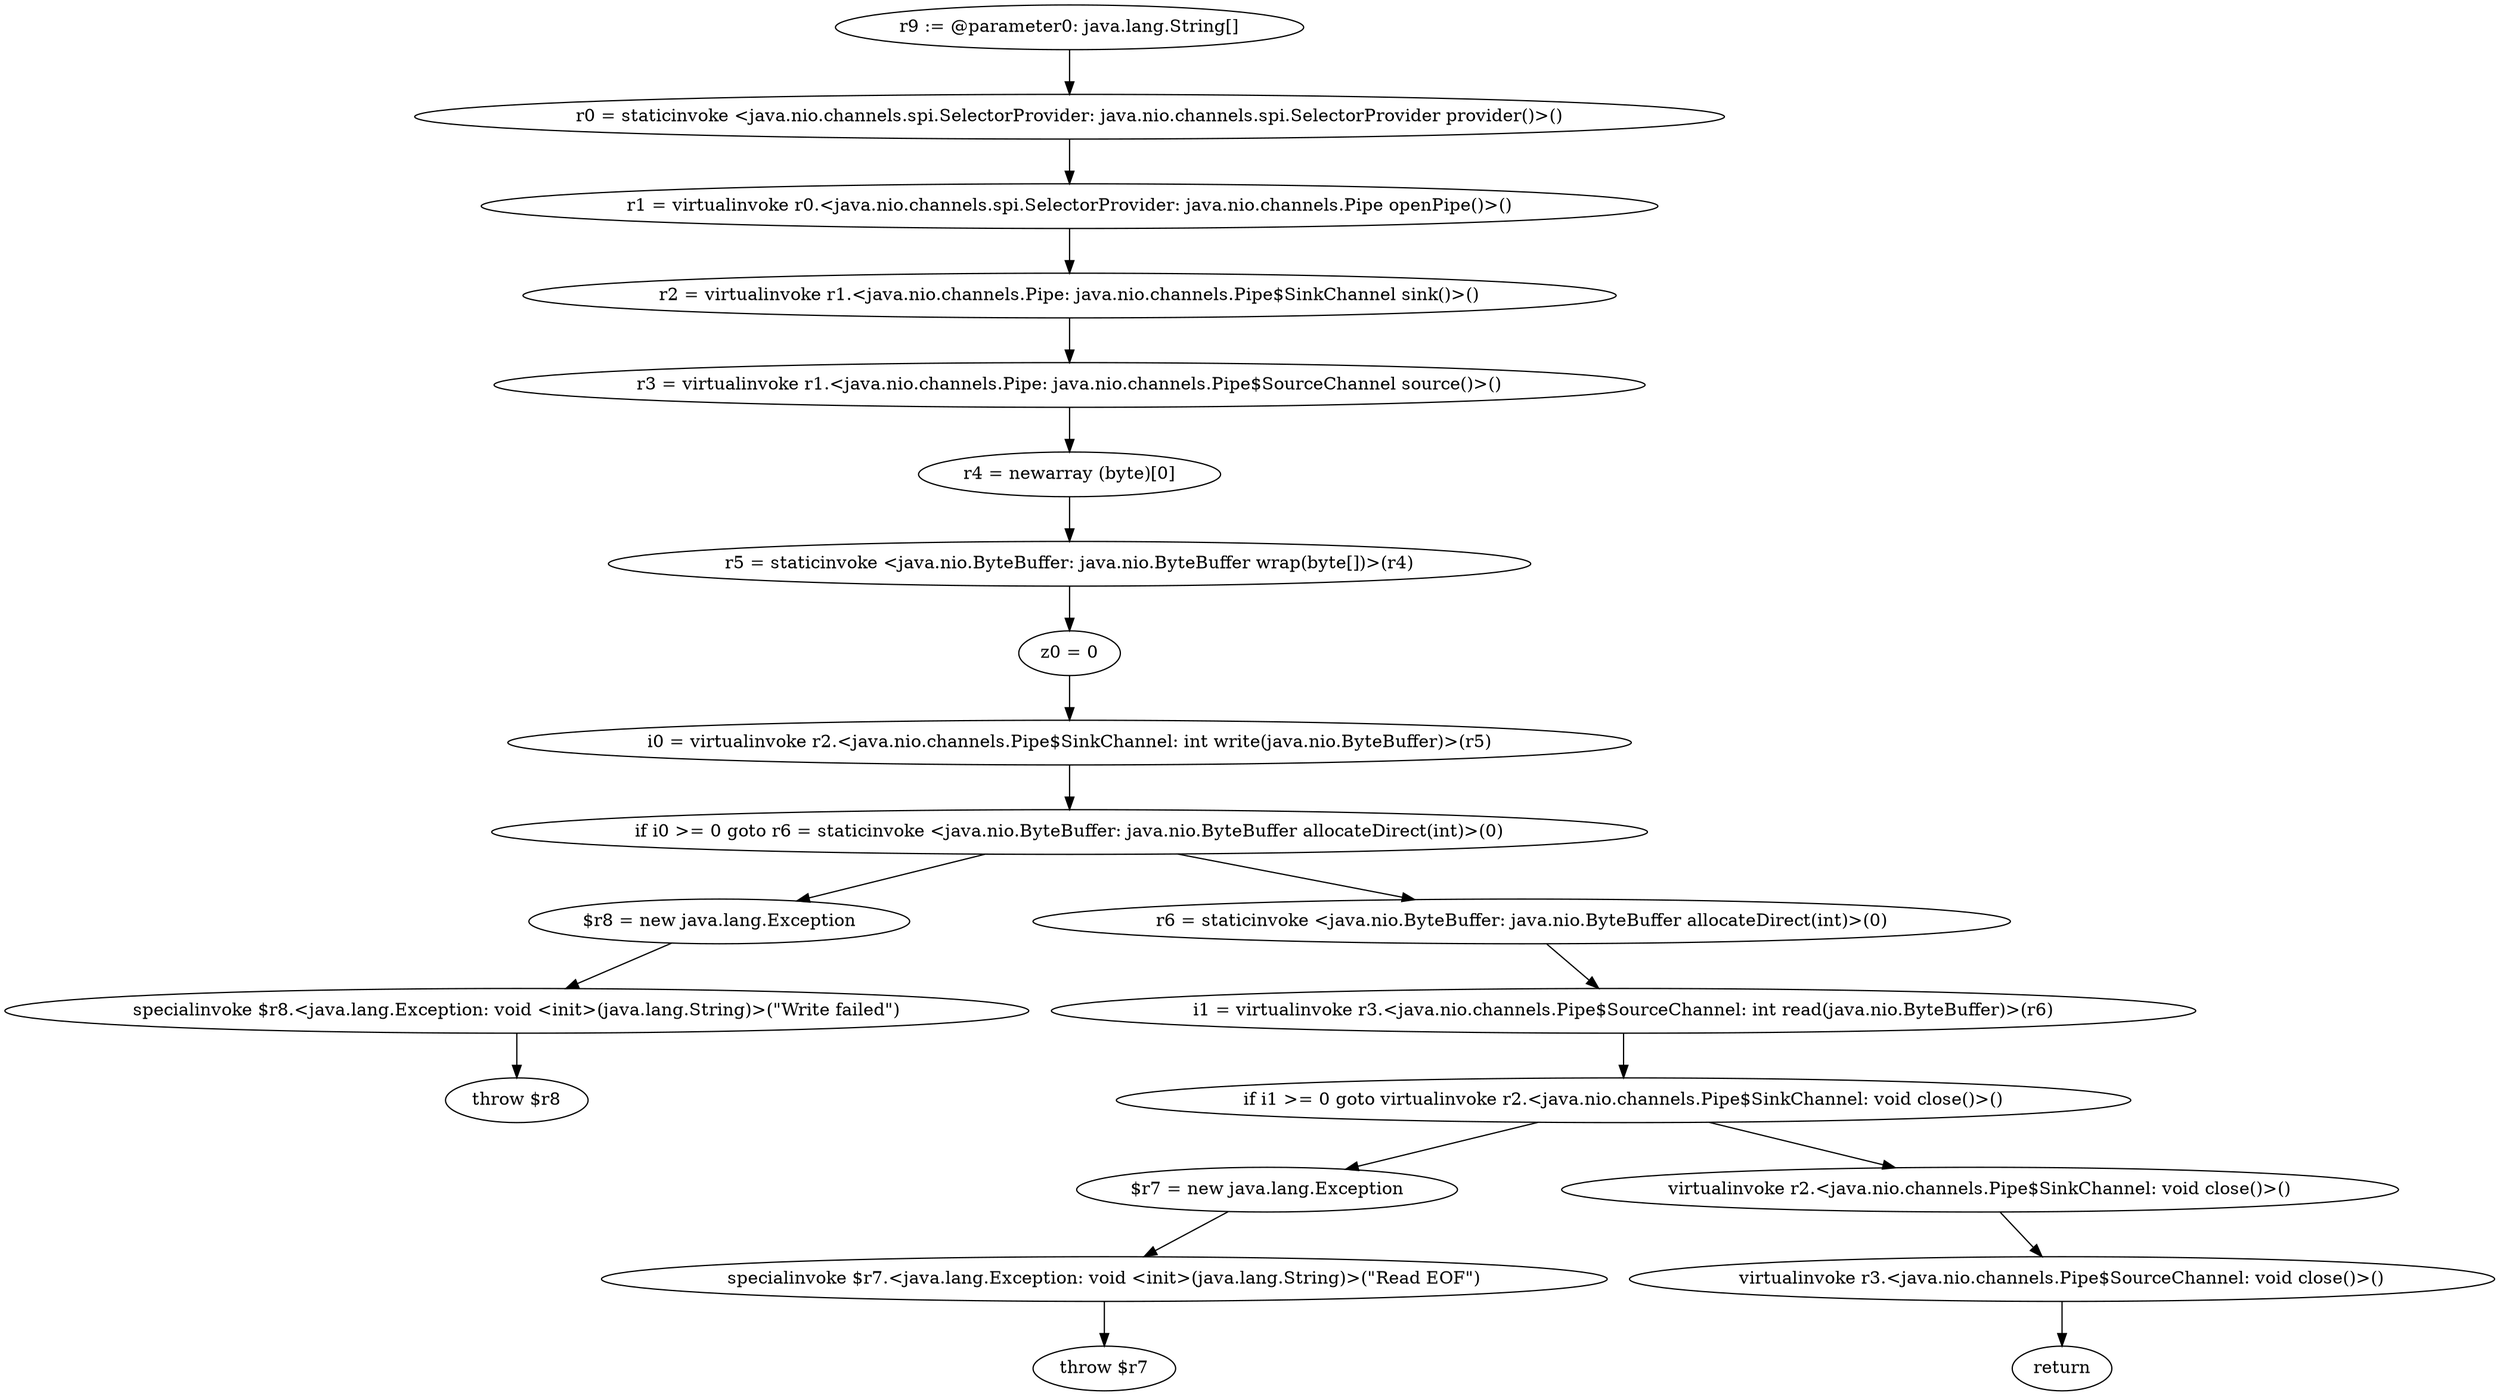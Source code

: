 digraph "unitGraph" {
    "r9 := @parameter0: java.lang.String[]"
    "r0 = staticinvoke <java.nio.channels.spi.SelectorProvider: java.nio.channels.spi.SelectorProvider provider()>()"
    "r1 = virtualinvoke r0.<java.nio.channels.spi.SelectorProvider: java.nio.channels.Pipe openPipe()>()"
    "r2 = virtualinvoke r1.<java.nio.channels.Pipe: java.nio.channels.Pipe$SinkChannel sink()>()"
    "r3 = virtualinvoke r1.<java.nio.channels.Pipe: java.nio.channels.Pipe$SourceChannel source()>()"
    "r4 = newarray (byte)[0]"
    "r5 = staticinvoke <java.nio.ByteBuffer: java.nio.ByteBuffer wrap(byte[])>(r4)"
    "z0 = 0"
    "i0 = virtualinvoke r2.<java.nio.channels.Pipe$SinkChannel: int write(java.nio.ByteBuffer)>(r5)"
    "if i0 >= 0 goto r6 = staticinvoke <java.nio.ByteBuffer: java.nio.ByteBuffer allocateDirect(int)>(0)"
    "$r8 = new java.lang.Exception"
    "specialinvoke $r8.<java.lang.Exception: void <init>(java.lang.String)>(\"Write failed\")"
    "throw $r8"
    "r6 = staticinvoke <java.nio.ByteBuffer: java.nio.ByteBuffer allocateDirect(int)>(0)"
    "i1 = virtualinvoke r3.<java.nio.channels.Pipe$SourceChannel: int read(java.nio.ByteBuffer)>(r6)"
    "if i1 >= 0 goto virtualinvoke r2.<java.nio.channels.Pipe$SinkChannel: void close()>()"
    "$r7 = new java.lang.Exception"
    "specialinvoke $r7.<java.lang.Exception: void <init>(java.lang.String)>(\"Read EOF\")"
    "throw $r7"
    "virtualinvoke r2.<java.nio.channels.Pipe$SinkChannel: void close()>()"
    "virtualinvoke r3.<java.nio.channels.Pipe$SourceChannel: void close()>()"
    "return"
    "r9 := @parameter0: java.lang.String[]"->"r0 = staticinvoke <java.nio.channels.spi.SelectorProvider: java.nio.channels.spi.SelectorProvider provider()>()";
    "r0 = staticinvoke <java.nio.channels.spi.SelectorProvider: java.nio.channels.spi.SelectorProvider provider()>()"->"r1 = virtualinvoke r0.<java.nio.channels.spi.SelectorProvider: java.nio.channels.Pipe openPipe()>()";
    "r1 = virtualinvoke r0.<java.nio.channels.spi.SelectorProvider: java.nio.channels.Pipe openPipe()>()"->"r2 = virtualinvoke r1.<java.nio.channels.Pipe: java.nio.channels.Pipe$SinkChannel sink()>()";
    "r2 = virtualinvoke r1.<java.nio.channels.Pipe: java.nio.channels.Pipe$SinkChannel sink()>()"->"r3 = virtualinvoke r1.<java.nio.channels.Pipe: java.nio.channels.Pipe$SourceChannel source()>()";
    "r3 = virtualinvoke r1.<java.nio.channels.Pipe: java.nio.channels.Pipe$SourceChannel source()>()"->"r4 = newarray (byte)[0]";
    "r4 = newarray (byte)[0]"->"r5 = staticinvoke <java.nio.ByteBuffer: java.nio.ByteBuffer wrap(byte[])>(r4)";
    "r5 = staticinvoke <java.nio.ByteBuffer: java.nio.ByteBuffer wrap(byte[])>(r4)"->"z0 = 0";
    "z0 = 0"->"i0 = virtualinvoke r2.<java.nio.channels.Pipe$SinkChannel: int write(java.nio.ByteBuffer)>(r5)";
    "i0 = virtualinvoke r2.<java.nio.channels.Pipe$SinkChannel: int write(java.nio.ByteBuffer)>(r5)"->"if i0 >= 0 goto r6 = staticinvoke <java.nio.ByteBuffer: java.nio.ByteBuffer allocateDirect(int)>(0)";
    "if i0 >= 0 goto r6 = staticinvoke <java.nio.ByteBuffer: java.nio.ByteBuffer allocateDirect(int)>(0)"->"$r8 = new java.lang.Exception";
    "if i0 >= 0 goto r6 = staticinvoke <java.nio.ByteBuffer: java.nio.ByteBuffer allocateDirect(int)>(0)"->"r6 = staticinvoke <java.nio.ByteBuffer: java.nio.ByteBuffer allocateDirect(int)>(0)";
    "$r8 = new java.lang.Exception"->"specialinvoke $r8.<java.lang.Exception: void <init>(java.lang.String)>(\"Write failed\")";
    "specialinvoke $r8.<java.lang.Exception: void <init>(java.lang.String)>(\"Write failed\")"->"throw $r8";
    "r6 = staticinvoke <java.nio.ByteBuffer: java.nio.ByteBuffer allocateDirect(int)>(0)"->"i1 = virtualinvoke r3.<java.nio.channels.Pipe$SourceChannel: int read(java.nio.ByteBuffer)>(r6)";
    "i1 = virtualinvoke r3.<java.nio.channels.Pipe$SourceChannel: int read(java.nio.ByteBuffer)>(r6)"->"if i1 >= 0 goto virtualinvoke r2.<java.nio.channels.Pipe$SinkChannel: void close()>()";
    "if i1 >= 0 goto virtualinvoke r2.<java.nio.channels.Pipe$SinkChannel: void close()>()"->"$r7 = new java.lang.Exception";
    "if i1 >= 0 goto virtualinvoke r2.<java.nio.channels.Pipe$SinkChannel: void close()>()"->"virtualinvoke r2.<java.nio.channels.Pipe$SinkChannel: void close()>()";
    "$r7 = new java.lang.Exception"->"specialinvoke $r7.<java.lang.Exception: void <init>(java.lang.String)>(\"Read EOF\")";
    "specialinvoke $r7.<java.lang.Exception: void <init>(java.lang.String)>(\"Read EOF\")"->"throw $r7";
    "virtualinvoke r2.<java.nio.channels.Pipe$SinkChannel: void close()>()"->"virtualinvoke r3.<java.nio.channels.Pipe$SourceChannel: void close()>()";
    "virtualinvoke r3.<java.nio.channels.Pipe$SourceChannel: void close()>()"->"return";
}
